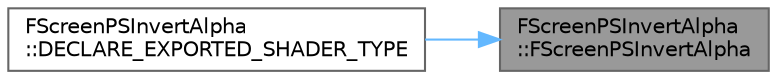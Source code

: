 digraph "FScreenPSInvertAlpha::FScreenPSInvertAlpha"
{
 // INTERACTIVE_SVG=YES
 // LATEX_PDF_SIZE
  bgcolor="transparent";
  edge [fontname=Helvetica,fontsize=10,labelfontname=Helvetica,labelfontsize=10];
  node [fontname=Helvetica,fontsize=10,shape=box,height=0.2,width=0.4];
  rankdir="RL";
  Node1 [id="Node000001",label="FScreenPSInvertAlpha\l::FScreenPSInvertAlpha",height=0.2,width=0.4,color="gray40", fillcolor="grey60", style="filled", fontcolor="black",tooltip=" "];
  Node1 -> Node2 [id="edge1_Node000001_Node000002",dir="back",color="steelblue1",style="solid",tooltip=" "];
  Node2 [id="Node000002",label="FScreenPSInvertAlpha\l::DECLARE_EXPORTED_SHADER_TYPE",height=0.2,width=0.4,color="grey40", fillcolor="white", style="filled",URL="$dc/d9c/classFScreenPSInvertAlpha.html#a0aaa3070e931fae981f3433b3e449a82",tooltip=" "];
}
